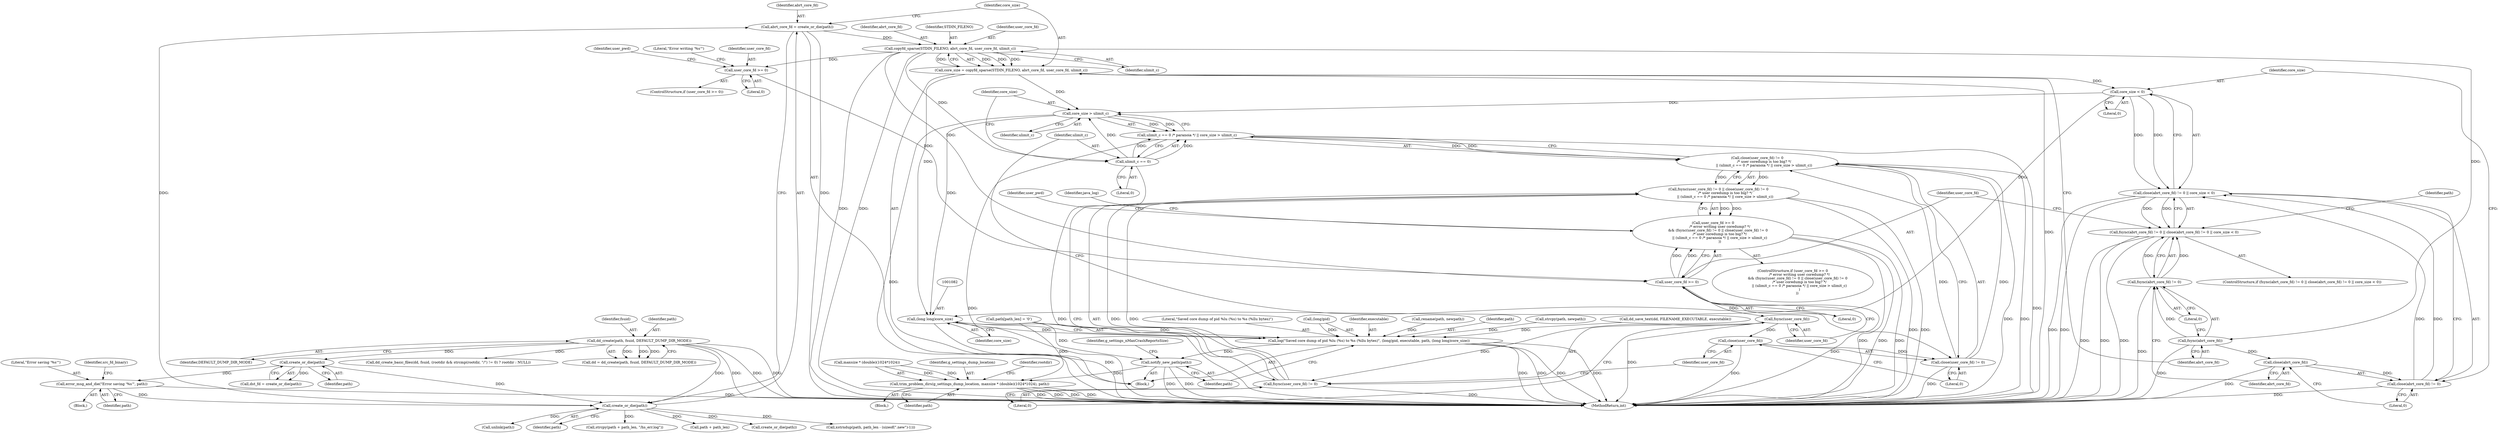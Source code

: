 digraph "0_abrt_17cb66b13997b0159b4253b3f5722db79f476d68@API" {
"1000906" [label="(Call,copyfd_sparse(STDIN_FILENO, abrt_core_fd, user_core_fd, ulimit_c))"];
"1000899" [label="(Call,abrt_core_fd = create_or_die(path))"];
"1000901" [label="(Call,create_or_die(path))"];
"1000893" [label="(Call,error_msg_and_die(\"Error saving '%s'\", path))"];
"1000867" [label="(Call,create_or_die(path))"];
"1000618" [label="(Call,dd_create(path, fsuid, DEFAULT_DUMP_DIR_MODE))"];
"1000904" [label="(Call,core_size = copyfd_sparse(STDIN_FILENO, abrt_core_fd, user_core_fd, ulimit_c))"];
"1000922" [label="(Call,core_size < 0)"];
"1000917" [label="(Call,close(abrt_core_fd) != 0 || core_size < 0)"];
"1000912" [label="(Call,fsync(abrt_core_fd) != 0 || close(abrt_core_fd) != 0 || core_size < 0)"];
"1000961" [label="(Call,core_size > ulimit_c)"];
"1000957" [label="(Call,ulimit_c == 0 /* paranoia */ || core_size > ulimit_c)"];
"1000952" [label="(Call,close(user_core_fd) != 0\n            /* user coredump is too big? */\n            || (ulimit_c == 0 /* paranoia */ || core_size > ulimit_c))"];
"1000947" [label="(Call,fsync(user_core_fd) != 0 || close(user_core_fd) != 0\n            /* user coredump is too big? */\n            || (ulimit_c == 0 /* paranoia */ || core_size > ulimit_c))"];
"1000943" [label="(Call,user_core_fd >= 0\n            /* error writing user coredump? */\n         && (fsync(user_core_fd) != 0 || close(user_core_fd) != 0\n            /* user coredump is too big? */\n            || (ulimit_c == 0 /* paranoia */ || core_size > ulimit_c)\n            ))"];
"1001081" [label="(Call,(long long)core_size)"];
"1001074" [label="(Call,log(\"Saved core dump of pid %lu (%s) to %s (%llu bytes)\", (long)pid, executable, path, (long long)core_size))"];
"1001084" [label="(Call,notify_new_path(path))"];
"1001102" [label="(Call,trim_problem_dirs(g_settings_dump_location, maxsize * (double)(1024*1024), path))"];
"1000914" [label="(Call,fsync(abrt_core_fd))"];
"1000913" [label="(Call,fsync(abrt_core_fd) != 0)"];
"1000919" [label="(Call,close(abrt_core_fd))"];
"1000918" [label="(Call,close(abrt_core_fd) != 0)"];
"1000931" [label="(Call,user_core_fd >= 0)"];
"1000944" [label="(Call,user_core_fd >= 0)"];
"1000949" [label="(Call,fsync(user_core_fd))"];
"1000948" [label="(Call,fsync(user_core_fd) != 0)"];
"1000954" [label="(Call,close(user_core_fd))"];
"1000953" [label="(Call,close(user_core_fd) != 0)"];
"1000958" [label="(Call,ulimit_c == 0)"];
"1000868" [label="(Identifier,path)"];
"1000960" [label="(Literal,0)"];
"1000890" [label="(Block,)"];
"1001079" [label="(Identifier,executable)"];
"1000913" [label="(Call,fsync(abrt_core_fd) != 0)"];
"1001102" [label="(Call,trim_problem_dirs(g_settings_dump_location, maxsize * (double)(1024*1024), path))"];
"1000909" [label="(Identifier,user_core_fd)"];
"1000917" [label="(Call,close(abrt_core_fd) != 0 || core_size < 0)"];
"1001111" [label="(Identifier,path)"];
"1000946" [label="(Literal,0)"];
"1000908" [label="(Identifier,abrt_core_fd)"];
"1000957" [label="(Call,ulimit_c == 0 /* paranoia */ || core_size > ulimit_c)"];
"1000943" [label="(Call,user_core_fd >= 0\n            /* error writing user coredump? */\n         && (fsync(user_core_fd) != 0 || close(user_core_fd) != 0\n            /* user coredump is too big? */\n            || (ulimit_c == 0 /* paranoia */ || core_size > ulimit_c)\n            ))"];
"1000958" [label="(Call,ulimit_c == 0)"];
"1000952" [label="(Call,close(user_core_fd) != 0\n            /* user coredump is too big? */\n            || (ulimit_c == 0 /* paranoia */ || core_size > ulimit_c))"];
"1000956" [label="(Literal,0)"];
"1001113" [label="(Identifier,rootdir)"];
"1000899" [label="(Call,abrt_core_fd = create_or_die(path))"];
"1000895" [label="(Identifier,path)"];
"1000921" [label="(Literal,0)"];
"1000945" [label="(Identifier,user_core_fd)"];
"1000912" [label="(Call,fsync(abrt_core_fd) != 0 || close(abrt_core_fd) != 0 || core_size < 0)"];
"1000894" [label="(Literal,\"Error saving '%s'\")"];
"1000959" [label="(Identifier,ulimit_c)"];
"1000926" [label="(Call,unlink(path))"];
"1000948" [label="(Call,fsync(user_core_fd) != 0)"];
"1000953" [label="(Call,close(user_core_fd) != 0)"];
"1000923" [label="(Identifier,core_size)"];
"1000927" [label="(Identifier,path)"];
"1000906" [label="(Call,copyfd_sparse(STDIN_FILENO, abrt_core_fd, user_core_fd, ulimit_c))"];
"1001047" [label="(Call,path[path_len] = '\0')"];
"1000900" [label="(Identifier,abrt_core_fd)"];
"1001180" [label="(MethodReturn,int)"];
"1000954" [label="(Call,close(user_core_fd))"];
"1000893" [label="(Call,error_msg_and_die(\"Error saving '%s'\", path))"];
"1001065" [label="(Call,rename(path, newpath))"];
"1000911" [label="(ControlStructure,if (fsync(abrt_core_fd) != 0 || close(abrt_core_fd) != 0 || core_size < 0))"];
"1000620" [label="(Identifier,fsuid)"];
"1000902" [label="(Identifier,path)"];
"1000630" [label="(Call,dd_create_basic_files(dd, fsuid, (rootdir && strcmp(rootdir, \"/\") != 0) ? rootdir : NULL))"];
"1001080" [label="(Identifier,path)"];
"1000962" [label="(Identifier,core_size)"];
"1000915" [label="(Identifier,abrt_core_fd)"];
"1000914" [label="(Call,fsync(abrt_core_fd))"];
"1000961" [label="(Call,core_size > ulimit_c)"];
"1001069" [label="(Call,strcpy(path, newpath))"];
"1000774" [label="(Call,dd_save_text(dd, FILENAME_EXECUTABLE, executable))"];
"1001104" [label="(Call,maxsize * (double)(1024*1024))"];
"1000904" [label="(Call,core_size = copyfd_sparse(STDIN_FILENO, abrt_core_fd, user_core_fd, ulimit_c))"];
"1001011" [label="(Call,strcpy(path + path_len, \"/hs_err.log\"))"];
"1000618" [label="(Call,dd_create(path, fsuid, DEFAULT_DUMP_DIR_MODE))"];
"1000951" [label="(Literal,0)"];
"1000897" [label="(Identifier,src_fd_binary)"];
"1000940" [label="(Literal,\"Error writing '%s'\")"];
"1000972" [label="(Identifier,java_log)"];
"1000867" [label="(Call,create_or_die(path))"];
"1000947" [label="(Call,fsync(user_core_fd) != 0 || close(user_core_fd) != 0\n            /* user coredump is too big? */\n            || (ulimit_c == 0 /* paranoia */ || core_size > ulimit_c))"];
"1000901" [label="(Call,create_or_die(path))"];
"1000932" [label="(Identifier,user_core_fd)"];
"1001081" [label="(Call,(long long)core_size)"];
"1000950" [label="(Identifier,user_core_fd)"];
"1001088" [label="(Identifier,g_settings_nMaxCrashReportsSize)"];
"1000616" [label="(Call,dd = dd_create(path, fsuid, DEFAULT_DUMP_DIR_MODE))"];
"1001012" [label="(Call,path + path_len)"];
"1000966" [label="(Identifier,user_pwd)"];
"1000916" [label="(Literal,0)"];
"1001075" [label="(Literal,\"Saved core dump of pid %lu (%s) to %s (%llu bytes)\")"];
"1000922" [label="(Call,core_size < 0)"];
"1000944" [label="(Call,user_core_fd >= 0)"];
"1000942" [label="(ControlStructure,if (user_core_fd >= 0\n            /* error writing user coredump? */\n         && (fsync(user_core_fd) != 0 || close(user_core_fd) != 0\n            /* user coredump is too big? */\n            || (ulimit_c == 0 /* paranoia */ || core_size > ulimit_c)\n            )\n        ))"];
"1000905" [label="(Identifier,core_size)"];
"1000955" [label="(Identifier,user_core_fd)"];
"1000907" [label="(Identifier,STDIN_FILENO)"];
"1001083" [label="(Identifier,core_size)"];
"1000624" [label="(Block,)"];
"1001076" [label="(Call,(long)pid)"];
"1000963" [label="(Identifier,ulimit_c)"];
"1000619" [label="(Identifier,path)"];
"1001074" [label="(Call,log(\"Saved core dump of pid %lu (%s) to %s (%llu bytes)\", (long)pid, executable, path, (long long)core_size))"];
"1001019" [label="(Call,create_or_die(path))"];
"1000933" [label="(Literal,0)"];
"1000930" [label="(ControlStructure,if (user_core_fd >= 0))"];
"1000918" [label="(Call,close(abrt_core_fd) != 0)"];
"1000931" [label="(Call,user_core_fd >= 0)"];
"1001103" [label="(Identifier,g_settings_dump_location)"];
"1001084" [label="(Call,notify_new_path(path))"];
"1001090" [label="(Block,)"];
"1000949" [label="(Call,fsync(user_core_fd))"];
"1000865" [label="(Call,dst_fd = create_or_die(path))"];
"1000910" [label="(Identifier,ulimit_c)"];
"1001055" [label="(Call,xstrndup(path, path_len - (sizeof(\".new\")-1)))"];
"1000621" [label="(Identifier,DEFAULT_DUMP_DIR_MODE)"];
"1000936" [label="(Identifier,user_pwd)"];
"1000919" [label="(Call,close(abrt_core_fd))"];
"1000924" [label="(Literal,0)"];
"1000920" [label="(Identifier,abrt_core_fd)"];
"1001085" [label="(Identifier,path)"];
"1000906" -> "1000904"  [label="AST: "];
"1000906" -> "1000910"  [label="CFG: "];
"1000907" -> "1000906"  [label="AST: "];
"1000908" -> "1000906"  [label="AST: "];
"1000909" -> "1000906"  [label="AST: "];
"1000910" -> "1000906"  [label="AST: "];
"1000904" -> "1000906"  [label="CFG: "];
"1000906" -> "1001180"  [label="DDG: "];
"1000906" -> "1001180"  [label="DDG: "];
"1000906" -> "1000904"  [label="DDG: "];
"1000906" -> "1000904"  [label="DDG: "];
"1000906" -> "1000904"  [label="DDG: "];
"1000906" -> "1000904"  [label="DDG: "];
"1000899" -> "1000906"  [label="DDG: "];
"1000906" -> "1000914"  [label="DDG: "];
"1000906" -> "1000931"  [label="DDG: "];
"1000906" -> "1000944"  [label="DDG: "];
"1000906" -> "1000958"  [label="DDG: "];
"1000899" -> "1000624"  [label="AST: "];
"1000899" -> "1000901"  [label="CFG: "];
"1000900" -> "1000899"  [label="AST: "];
"1000901" -> "1000899"  [label="AST: "];
"1000905" -> "1000899"  [label="CFG: "];
"1000899" -> "1001180"  [label="DDG: "];
"1000901" -> "1000899"  [label="DDG: "];
"1000901" -> "1000902"  [label="CFG: "];
"1000902" -> "1000901"  [label="AST: "];
"1000893" -> "1000901"  [label="DDG: "];
"1000618" -> "1000901"  [label="DDG: "];
"1000867" -> "1000901"  [label="DDG: "];
"1000901" -> "1000926"  [label="DDG: "];
"1000901" -> "1001011"  [label="DDG: "];
"1000901" -> "1001012"  [label="DDG: "];
"1000901" -> "1001019"  [label="DDG: "];
"1000901" -> "1001055"  [label="DDG: "];
"1000893" -> "1000890"  [label="AST: "];
"1000893" -> "1000895"  [label="CFG: "];
"1000894" -> "1000893"  [label="AST: "];
"1000895" -> "1000893"  [label="AST: "];
"1000897" -> "1000893"  [label="CFG: "];
"1000893" -> "1001180"  [label="DDG: "];
"1000867" -> "1000893"  [label="DDG: "];
"1000867" -> "1000865"  [label="AST: "];
"1000867" -> "1000868"  [label="CFG: "];
"1000868" -> "1000867"  [label="AST: "];
"1000865" -> "1000867"  [label="CFG: "];
"1000867" -> "1000865"  [label="DDG: "];
"1000618" -> "1000867"  [label="DDG: "];
"1000618" -> "1000616"  [label="AST: "];
"1000618" -> "1000621"  [label="CFG: "];
"1000619" -> "1000618"  [label="AST: "];
"1000620" -> "1000618"  [label="AST: "];
"1000621" -> "1000618"  [label="AST: "];
"1000616" -> "1000618"  [label="CFG: "];
"1000618" -> "1001180"  [label="DDG: "];
"1000618" -> "1001180"  [label="DDG: "];
"1000618" -> "1001180"  [label="DDG: "];
"1000618" -> "1000616"  [label="DDG: "];
"1000618" -> "1000616"  [label="DDG: "];
"1000618" -> "1000616"  [label="DDG: "];
"1000618" -> "1000630"  [label="DDG: "];
"1000904" -> "1000624"  [label="AST: "];
"1000905" -> "1000904"  [label="AST: "];
"1000915" -> "1000904"  [label="CFG: "];
"1000904" -> "1001180"  [label="DDG: "];
"1000904" -> "1000922"  [label="DDG: "];
"1000904" -> "1000961"  [label="DDG: "];
"1000904" -> "1001081"  [label="DDG: "];
"1000922" -> "1000917"  [label="AST: "];
"1000922" -> "1000924"  [label="CFG: "];
"1000923" -> "1000922"  [label="AST: "];
"1000924" -> "1000922"  [label="AST: "];
"1000917" -> "1000922"  [label="CFG: "];
"1000922" -> "1000917"  [label="DDG: "];
"1000922" -> "1000917"  [label="DDG: "];
"1000922" -> "1000961"  [label="DDG: "];
"1000922" -> "1001081"  [label="DDG: "];
"1000917" -> "1000912"  [label="AST: "];
"1000917" -> "1000918"  [label="CFG: "];
"1000918" -> "1000917"  [label="AST: "];
"1000912" -> "1000917"  [label="CFG: "];
"1000917" -> "1001180"  [label="DDG: "];
"1000917" -> "1001180"  [label="DDG: "];
"1000917" -> "1000912"  [label="DDG: "];
"1000917" -> "1000912"  [label="DDG: "];
"1000918" -> "1000917"  [label="DDG: "];
"1000918" -> "1000917"  [label="DDG: "];
"1000912" -> "1000911"  [label="AST: "];
"1000912" -> "1000913"  [label="CFG: "];
"1000913" -> "1000912"  [label="AST: "];
"1000927" -> "1000912"  [label="CFG: "];
"1000945" -> "1000912"  [label="CFG: "];
"1000912" -> "1001180"  [label="DDG: "];
"1000912" -> "1001180"  [label="DDG: "];
"1000912" -> "1001180"  [label="DDG: "];
"1000913" -> "1000912"  [label="DDG: "];
"1000913" -> "1000912"  [label="DDG: "];
"1000961" -> "1000957"  [label="AST: "];
"1000961" -> "1000963"  [label="CFG: "];
"1000962" -> "1000961"  [label="AST: "];
"1000963" -> "1000961"  [label="AST: "];
"1000957" -> "1000961"  [label="CFG: "];
"1000961" -> "1001180"  [label="DDG: "];
"1000961" -> "1000957"  [label="DDG: "];
"1000961" -> "1000957"  [label="DDG: "];
"1000958" -> "1000961"  [label="DDG: "];
"1000961" -> "1001081"  [label="DDG: "];
"1000957" -> "1000952"  [label="AST: "];
"1000957" -> "1000958"  [label="CFG: "];
"1000958" -> "1000957"  [label="AST: "];
"1000952" -> "1000957"  [label="CFG: "];
"1000957" -> "1001180"  [label="DDG: "];
"1000957" -> "1001180"  [label="DDG: "];
"1000957" -> "1000952"  [label="DDG: "];
"1000957" -> "1000952"  [label="DDG: "];
"1000958" -> "1000957"  [label="DDG: "];
"1000958" -> "1000957"  [label="DDG: "];
"1000952" -> "1000947"  [label="AST: "];
"1000952" -> "1000953"  [label="CFG: "];
"1000953" -> "1000952"  [label="AST: "];
"1000947" -> "1000952"  [label="CFG: "];
"1000952" -> "1001180"  [label="DDG: "];
"1000952" -> "1001180"  [label="DDG: "];
"1000952" -> "1000947"  [label="DDG: "];
"1000952" -> "1000947"  [label="DDG: "];
"1000953" -> "1000952"  [label="DDG: "];
"1000953" -> "1000952"  [label="DDG: "];
"1000947" -> "1000943"  [label="AST: "];
"1000947" -> "1000948"  [label="CFG: "];
"1000948" -> "1000947"  [label="AST: "];
"1000943" -> "1000947"  [label="CFG: "];
"1000947" -> "1001180"  [label="DDG: "];
"1000947" -> "1001180"  [label="DDG: "];
"1000947" -> "1000943"  [label="DDG: "];
"1000947" -> "1000943"  [label="DDG: "];
"1000948" -> "1000947"  [label="DDG: "];
"1000948" -> "1000947"  [label="DDG: "];
"1000943" -> "1000942"  [label="AST: "];
"1000943" -> "1000944"  [label="CFG: "];
"1000944" -> "1000943"  [label="AST: "];
"1000966" -> "1000943"  [label="CFG: "];
"1000972" -> "1000943"  [label="CFG: "];
"1000943" -> "1001180"  [label="DDG: "];
"1000943" -> "1001180"  [label="DDG: "];
"1000943" -> "1001180"  [label="DDG: "];
"1000944" -> "1000943"  [label="DDG: "];
"1000944" -> "1000943"  [label="DDG: "];
"1001081" -> "1001074"  [label="AST: "];
"1001081" -> "1001083"  [label="CFG: "];
"1001082" -> "1001081"  [label="AST: "];
"1001083" -> "1001081"  [label="AST: "];
"1001074" -> "1001081"  [label="CFG: "];
"1001081" -> "1001180"  [label="DDG: "];
"1001081" -> "1001074"  [label="DDG: "];
"1001074" -> "1000624"  [label="AST: "];
"1001075" -> "1001074"  [label="AST: "];
"1001076" -> "1001074"  [label="AST: "];
"1001079" -> "1001074"  [label="AST: "];
"1001080" -> "1001074"  [label="AST: "];
"1001085" -> "1001074"  [label="CFG: "];
"1001074" -> "1001180"  [label="DDG: "];
"1001074" -> "1001180"  [label="DDG: "];
"1001074" -> "1001180"  [label="DDG: "];
"1001074" -> "1001180"  [label="DDG: "];
"1001076" -> "1001074"  [label="DDG: "];
"1000774" -> "1001074"  [label="DDG: "];
"1001065" -> "1001074"  [label="DDG: "];
"1001047" -> "1001074"  [label="DDG: "];
"1001069" -> "1001074"  [label="DDG: "];
"1001074" -> "1001084"  [label="DDG: "];
"1001084" -> "1000624"  [label="AST: "];
"1001084" -> "1001085"  [label="CFG: "];
"1001085" -> "1001084"  [label="AST: "];
"1001088" -> "1001084"  [label="CFG: "];
"1001084" -> "1001180"  [label="DDG: "];
"1001084" -> "1001180"  [label="DDG: "];
"1001047" -> "1001084"  [label="DDG: "];
"1001084" -> "1001102"  [label="DDG: "];
"1001102" -> "1001090"  [label="AST: "];
"1001102" -> "1001111"  [label="CFG: "];
"1001103" -> "1001102"  [label="AST: "];
"1001104" -> "1001102"  [label="AST: "];
"1001111" -> "1001102"  [label="AST: "];
"1001113" -> "1001102"  [label="CFG: "];
"1001102" -> "1001180"  [label="DDG: "];
"1001102" -> "1001180"  [label="DDG: "];
"1001102" -> "1001180"  [label="DDG: "];
"1001102" -> "1001180"  [label="DDG: "];
"1001104" -> "1001102"  [label="DDG: "];
"1001104" -> "1001102"  [label="DDG: "];
"1001047" -> "1001102"  [label="DDG: "];
"1000914" -> "1000913"  [label="AST: "];
"1000914" -> "1000915"  [label="CFG: "];
"1000915" -> "1000914"  [label="AST: "];
"1000916" -> "1000914"  [label="CFG: "];
"1000914" -> "1001180"  [label="DDG: "];
"1000914" -> "1000913"  [label="DDG: "];
"1000914" -> "1000919"  [label="DDG: "];
"1000913" -> "1000916"  [label="CFG: "];
"1000916" -> "1000913"  [label="AST: "];
"1000920" -> "1000913"  [label="CFG: "];
"1000913" -> "1001180"  [label="DDG: "];
"1000919" -> "1000918"  [label="AST: "];
"1000919" -> "1000920"  [label="CFG: "];
"1000920" -> "1000919"  [label="AST: "];
"1000921" -> "1000919"  [label="CFG: "];
"1000919" -> "1001180"  [label="DDG: "];
"1000919" -> "1000918"  [label="DDG: "];
"1000918" -> "1000921"  [label="CFG: "];
"1000921" -> "1000918"  [label="AST: "];
"1000923" -> "1000918"  [label="CFG: "];
"1000918" -> "1001180"  [label="DDG: "];
"1000931" -> "1000930"  [label="AST: "];
"1000931" -> "1000933"  [label="CFG: "];
"1000932" -> "1000931"  [label="AST: "];
"1000933" -> "1000931"  [label="AST: "];
"1000936" -> "1000931"  [label="CFG: "];
"1000940" -> "1000931"  [label="CFG: "];
"1000931" -> "1000944"  [label="DDG: "];
"1000944" -> "1000946"  [label="CFG: "];
"1000945" -> "1000944"  [label="AST: "];
"1000946" -> "1000944"  [label="AST: "];
"1000950" -> "1000944"  [label="CFG: "];
"1000944" -> "1001180"  [label="DDG: "];
"1000944" -> "1000949"  [label="DDG: "];
"1000949" -> "1000948"  [label="AST: "];
"1000949" -> "1000950"  [label="CFG: "];
"1000950" -> "1000949"  [label="AST: "];
"1000951" -> "1000949"  [label="CFG: "];
"1000949" -> "1001180"  [label="DDG: "];
"1000949" -> "1000948"  [label="DDG: "];
"1000949" -> "1000954"  [label="DDG: "];
"1000948" -> "1000951"  [label="CFG: "];
"1000951" -> "1000948"  [label="AST: "];
"1000955" -> "1000948"  [label="CFG: "];
"1000948" -> "1001180"  [label="DDG: "];
"1000954" -> "1000953"  [label="AST: "];
"1000954" -> "1000955"  [label="CFG: "];
"1000955" -> "1000954"  [label="AST: "];
"1000956" -> "1000954"  [label="CFG: "];
"1000954" -> "1001180"  [label="DDG: "];
"1000954" -> "1000953"  [label="DDG: "];
"1000953" -> "1000956"  [label="CFG: "];
"1000956" -> "1000953"  [label="AST: "];
"1000959" -> "1000953"  [label="CFG: "];
"1000953" -> "1001180"  [label="DDG: "];
"1000958" -> "1000960"  [label="CFG: "];
"1000959" -> "1000958"  [label="AST: "];
"1000960" -> "1000958"  [label="AST: "];
"1000962" -> "1000958"  [label="CFG: "];
"1000958" -> "1001180"  [label="DDG: "];
}
